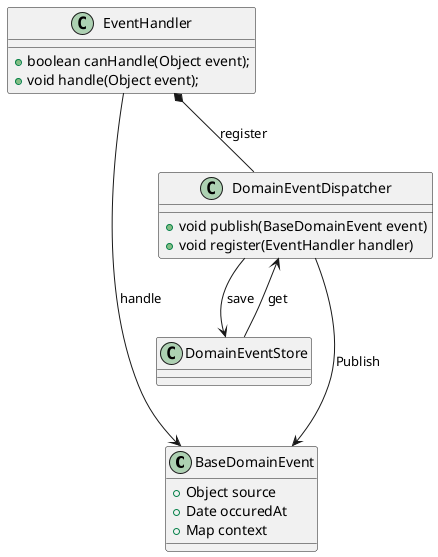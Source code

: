@startuml

class BaseDomainEvent {
  + Object source
  + Date occuredAt
  + Map context
}

class EventHandler {
  + boolean canHandle(Object event);
  + void handle(Object event);
}

class DomainEventDispatcher {
 + void publish(BaseDomainEvent event)
 + void register(EventHandler handler)
}

class DomainEventStore

DomainEventDispatcher -down-> DomainEventStore: save
DomainEventDispatcher <-up- DomainEventStore: get

DomainEventDispatcher -up-* EventHandler: register

DomainEventDispatcher ---> BaseDomainEvent: Publish

EventHandler --> BaseDomainEvent: handle

@enduml
